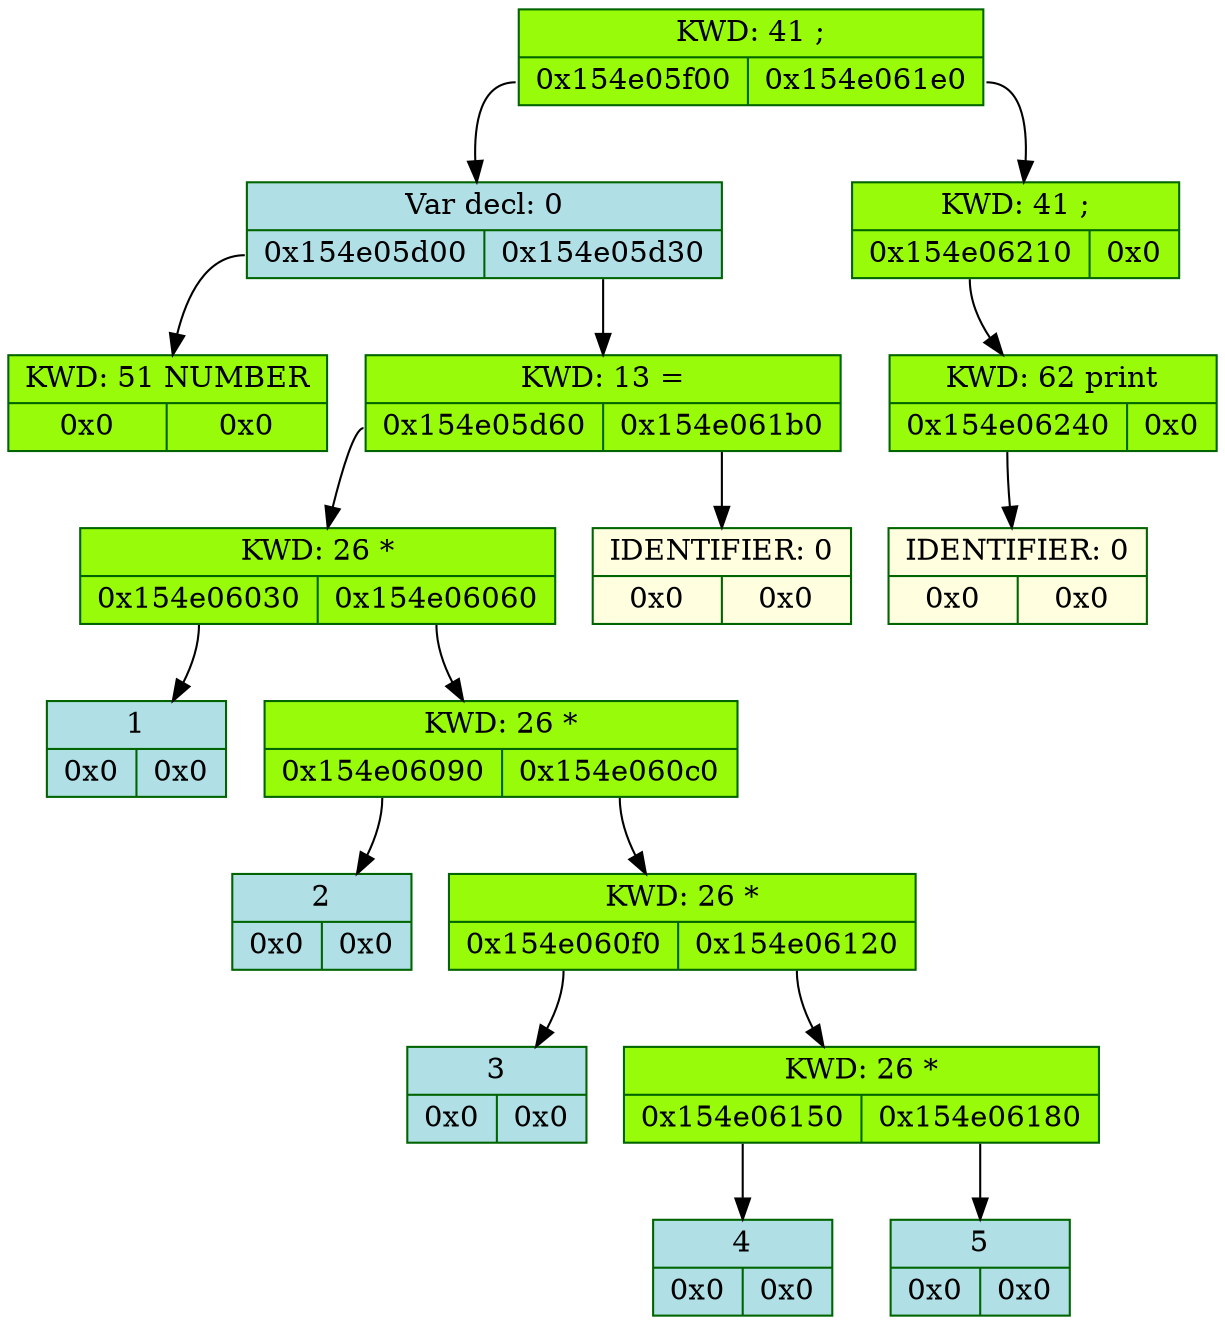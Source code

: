 digraph D{
	rankdir = TB

	node_5718957952 [color = "darkgreen", style = "filled", shape = "record", fillcolor = "#98FB9" label = "{KWD: 41 ;  | {<fl5718957952> 0x154e05f00 | <fr5718957952> 0x154e061e0}}"]
	node_5718957952: <fl5718957952> -> node_5718957824 [color = "black", arrowhead = "normal", label = ""]
	node_5718957824 [color = "darkgreen", style = "filled", shape = "record", fillcolor = "#B0E0E6" label = "{Var decl: 0 | {<fl5718957824> 0x154e05d00 | <fr5718957824> 0x154e05d30}}"]
	node_5718957824: <fl5718957824> -> node_5718957312 [color = "black", arrowhead = "normal", label = ""]
	node_5718957312 [color = "darkgreen", style = "filled", shape = "record", fillcolor = "#98FB9" label = "{KWD: 51 NUMBER  | {<fl5718957312> 0x0 | <fr5718957312> 0x0}}"]
	node_5718957824: <fr5718957824> -> node_5718957360 [color = "black", arrowhead = "normal", label = ""]
	node_5718957360 [color = "darkgreen", style = "filled", shape = "record", fillcolor = "#98FB9" label = "{KWD: 13 =  | {<fl5718957360> 0x154e05d60 | <fr5718957360> 0x154e061b0}}"]
	node_5718957360: <fl5718957360> -> node_5718957408 [color = "black", arrowhead = "normal", label = ""]
	node_5718957408 [color = "darkgreen", style = "filled", shape = "record", fillcolor = "#98FB9" label = "{KWD: 26 *  | {<fl5718957408> 0x154e06030 | <fr5718957408> 0x154e06060}}"]
	node_5718957408: <fl5718957408> -> node_5718958128 [color = "black", arrowhead = "normal", label = ""]
	node_5718958128 [color = "darkgreen", style = "filled", shape = "record", fillcolor = "#B0E0E6" label = "{1  | {<fl5718958128> 0x0 | <fr5718958128> 0x0}}"]
	node_5718957408: <fr5718957408> -> node_5718958176 [color = "black", arrowhead = "normal", label = ""]
	node_5718958176 [color = "darkgreen", style = "filled", shape = "record", fillcolor = "#98FB9" label = "{KWD: 26 *  | {<fl5718958176> 0x154e06090 | <fr5718958176> 0x154e060c0}}"]
	node_5718958176: <fl5718958176> -> node_5718958224 [color = "black", arrowhead = "normal", label = ""]
	node_5718958224 [color = "darkgreen", style = "filled", shape = "record", fillcolor = "#B0E0E6" label = "{2  | {<fl5718958224> 0x0 | <fr5718958224> 0x0}}"]
	node_5718958176: <fr5718958176> -> node_5718958272 [color = "black", arrowhead = "normal", label = ""]
	node_5718958272 [color = "darkgreen", style = "filled", shape = "record", fillcolor = "#98FB9" label = "{KWD: 26 *  | {<fl5718958272> 0x154e060f0 | <fr5718958272> 0x154e06120}}"]
	node_5718958272: <fl5718958272> -> node_5718958320 [color = "black", arrowhead = "normal", label = ""]
	node_5718958320 [color = "darkgreen", style = "filled", shape = "record", fillcolor = "#B0E0E6" label = "{3  | {<fl5718958320> 0x0 | <fr5718958320> 0x0}}"]
	node_5718958272: <fr5718958272> -> node_5718958368 [color = "black", arrowhead = "normal", label = ""]
	node_5718958368 [color = "darkgreen", style = "filled", shape = "record", fillcolor = "#98FB9" label = "{KWD: 26 *  | {<fl5718958368> 0x154e06150 | <fr5718958368> 0x154e06180}}"]
	node_5718958368: <fl5718958368> -> node_5718958416 [color = "black", arrowhead = "normal", label = ""]
	node_5718958416 [color = "darkgreen", style = "filled", shape = "record", fillcolor = "#B0E0E6" label = "{4  | {<fl5718958416> 0x0 | <fr5718958416> 0x0}}"]
	node_5718958368: <fr5718958368> -> node_5718958464 [color = "black", arrowhead = "normal", label = ""]
	node_5718958464 [color = "darkgreen", style = "filled", shape = "record", fillcolor = "#B0E0E6" label = "{5  | {<fl5718958464> 0x0 | <fr5718958464> 0x0}}"]
	node_5718957360: <fr5718957360> -> node_5718958512 [color = "black", arrowhead = "normal", label = ""]
	node_5718958512 [color = "darkgreen", style = "filled", shape = "record", fillcolor = "#FFFFE0" label = "{IDENTIFIER: 0 | {<fl5718958512> 0x0 | <fr5718958512> 0x0}}"]
	node_5718957952: <fr5718957952> -> node_5718958560 [color = "black", arrowhead = "normal", label = ""]
	node_5718958560 [color = "darkgreen", style = "filled", shape = "record", fillcolor = "#98FB9" label = "{KWD: 41 ;  | {<fl5718958560> 0x154e06210 | <fr5718958560> 0x0}}"]
	node_5718958560: <fl5718958560> -> node_5718958608 [color = "black", arrowhead = "normal", label = ""]
	node_5718958608 [color = "darkgreen", style = "filled", shape = "record", fillcolor = "#98FB9" label = "{KWD: 62 print  | {<fl5718958608> 0x154e06240 | <fr5718958608> 0x0}}"]
	node_5718958608: <fl5718958608> -> node_5718958656 [color = "black", arrowhead = "normal", label = ""]
	node_5718958656 [color = "darkgreen", style = "filled", shape = "record", fillcolor = "#FFFFE0" label = "{IDENTIFIER: 0 | {<fl5718958656> 0x0 | <fr5718958656> 0x0}}"]
}